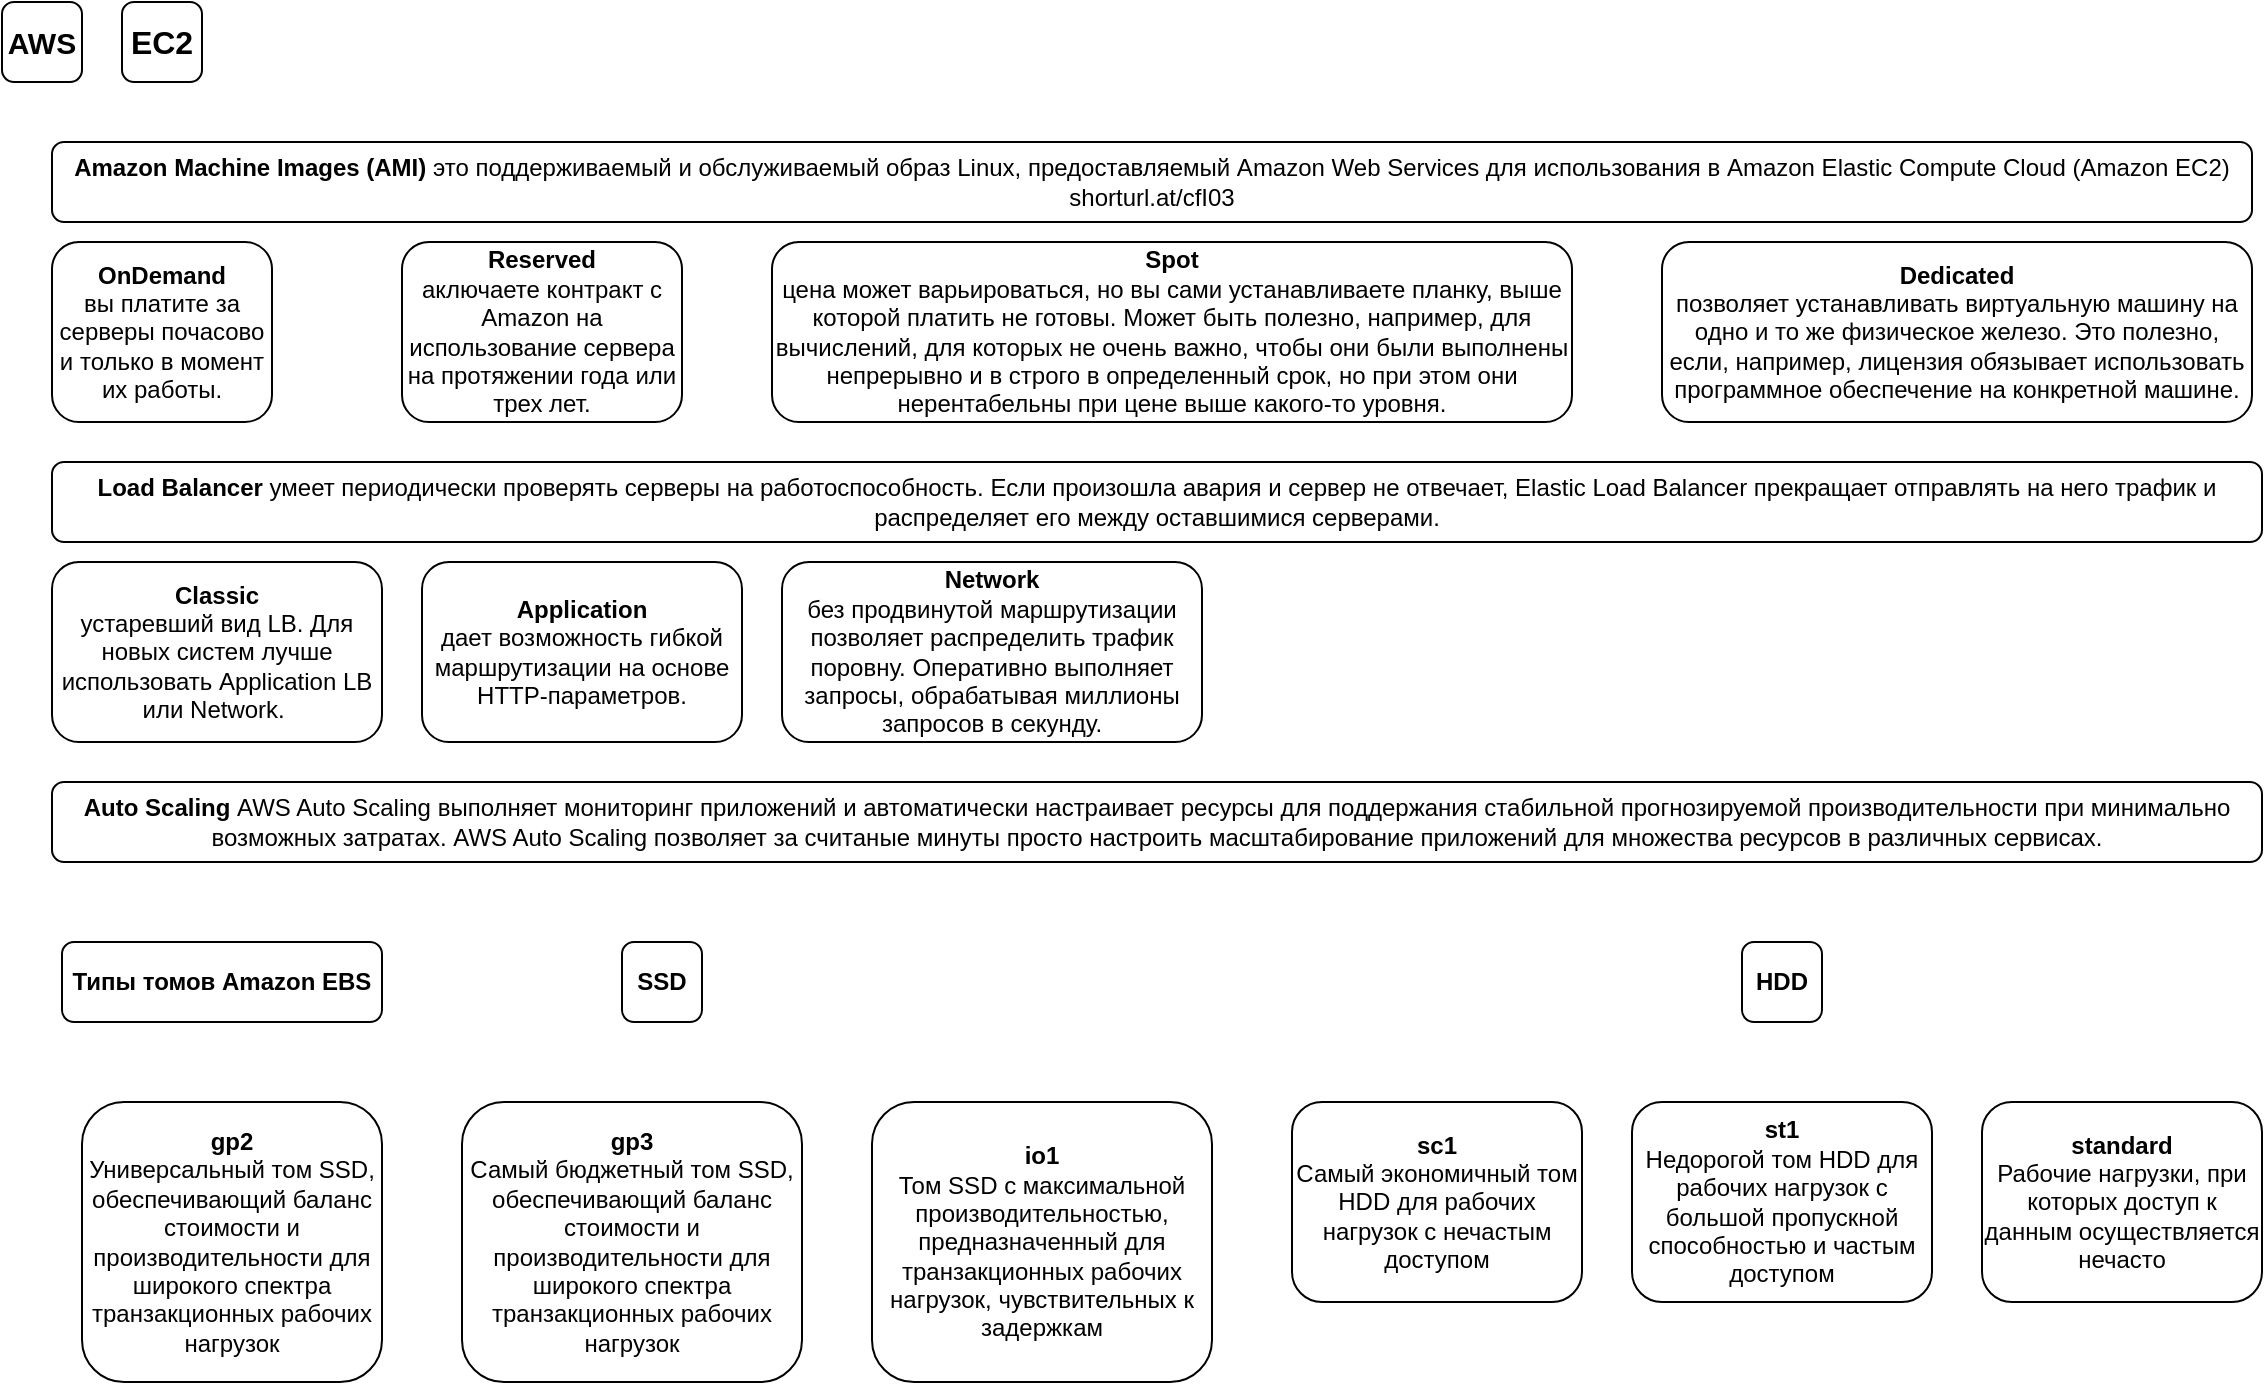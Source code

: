 <mxfile version="19.0.3" type="device"><diagram id="SJNSUkmm5a9lEKPWO4Ft" name="Страница 1"><mxGraphModel dx="1673" dy="1065" grid="1" gridSize="10" guides="1" tooltips="1" connect="1" arrows="1" fold="1" page="1" pageScale="1" pageWidth="1169" pageHeight="827" math="0" shadow="0"><root><mxCell id="0"/><mxCell id="1" parent="0"/><mxCell id="pGJoLBM2yQBa4569iHwK-1" value="AWS" style="rounded=1;whiteSpace=wrap;html=1;fontStyle=1;fontSize=15;" vertex="1" parent="1"><mxGeometry x="10" y="10" width="40" height="40" as="geometry"/></mxCell><mxCell id="pGJoLBM2yQBa4569iHwK-2" value="&lt;b&gt;st1&lt;/b&gt;&lt;br&gt;&#9;&#9;&#9;&#9;Недорогой том HDD для рабочих нагрузок с большой пропускной способностью и частым доступом" style="rounded=1;whiteSpace=wrap;html=1;" vertex="1" parent="1"><mxGeometry x="825" y="560" width="150" height="100" as="geometry"/></mxCell><mxCell id="pGJoLBM2yQBa4569iHwK-3" value="&lt;b&gt;sc1&lt;/b&gt;&lt;br&gt;&#9;&#9;&#9;&#9;Самый экономичный том HDD для рабочих нагрузок с нечастым доступом" style="rounded=1;whiteSpace=wrap;html=1;" vertex="1" parent="1"><mxGeometry x="655" y="560" width="145" height="100" as="geometry"/></mxCell><mxCell id="pGJoLBM2yQBa4569iHwK-4" value="HDD" style="rounded=1;whiteSpace=wrap;html=1;fontStyle=1" vertex="1" parent="1"><mxGeometry x="880" y="480" width="40" height="40" as="geometry"/></mxCell><mxCell id="pGJoLBM2yQBa4569iHwK-5" value="&lt;b&gt;io1&lt;/b&gt;&lt;br&gt;&#9;&#9;&#9;&#9;Том SSD с максимальной производительностью, предназначенный для транзакционных рабочих нагрузок, чувствительных к задержкам" style="rounded=1;whiteSpace=wrap;html=1;" vertex="1" parent="1"><mxGeometry x="445" y="560" width="170" height="140" as="geometry"/></mxCell><mxCell id="pGJoLBM2yQBa4569iHwK-6" value="&lt;b&gt;gp3&lt;br&gt;&lt;/b&gt;&#9;&#9;&#9;&#9;Самый бюджетный том SSD, обеспечивающий баланс стоимости и производительности для широкого спектра транзакционных рабочих нагрузок" style="rounded=1;whiteSpace=wrap;html=1;" vertex="1" parent="1"><mxGeometry x="240" y="560" width="170" height="140" as="geometry"/></mxCell><mxCell id="pGJoLBM2yQBa4569iHwK-7" value="&lt;b&gt;gp2&lt;/b&gt;&lt;br&gt;&#9;&#9;&#9;&#9;Универсальный том SSD, обеспечивающий баланс стоимости и производительности для широкого спектра транзакционных рабочих нагрузок" style="rounded=1;whiteSpace=wrap;html=1;" vertex="1" parent="1"><mxGeometry x="50" y="560" width="150" height="140" as="geometry"/></mxCell><mxCell id="pGJoLBM2yQBa4569iHwK-8" value="SSD" style="rounded=1;whiteSpace=wrap;html=1;fontStyle=1" vertex="1" parent="1"><mxGeometry x="320" y="480" width="40" height="40" as="geometry"/></mxCell><mxCell id="pGJoLBM2yQBa4569iHwK-9" value="Типы томов Amazon EBS" style="rounded=1;whiteSpace=wrap;html=1;fontStyle=1" vertex="1" parent="1"><mxGeometry x="40" y="480" width="160" height="40" as="geometry"/></mxCell><mxCell id="pGJoLBM2yQBa4569iHwK-10" value="&lt;div&gt;&lt;b&gt;Auto Scaling&amp;nbsp;&lt;/b&gt;&lt;span style=&quot;background-color: initial;&quot;&gt;AWS Auto Scaling выполняет мониторинг приложений и автоматически настраивает ресурсы для поддержания стабильной прогнозируемой производительности при минимально возможных затратах. AWS Auto Scaling позволяет за считаные минуты просто настроить масштабирование приложений для множества ресурсов в различных сервисах.&lt;/span&gt;&lt;/div&gt;" style="rounded=1;whiteSpace=wrap;html=1;" vertex="1" parent="1"><mxGeometry x="35" y="400" width="1105" height="40" as="geometry"/></mxCell><mxCell id="pGJoLBM2yQBa4569iHwK-11" value="&lt;div&gt;&lt;b&gt;Classic&lt;/b&gt;&lt;/div&gt;&lt;div&gt;&lt;span style=&quot;&quot;&gt;&#9;&#9;&#9;&lt;/span&gt; устаревший вид LB. Для новых систем лучше использовать Application LB или Network.&amp;nbsp;&lt;/div&gt;" style="rounded=1;whiteSpace=wrap;html=1;" vertex="1" parent="1"><mxGeometry x="35" y="290" width="165" height="90" as="geometry"/></mxCell><mxCell id="pGJoLBM2yQBa4569iHwK-12" value="&lt;div&gt;&lt;b&gt;Network&lt;/b&gt;&lt;/div&gt;&lt;div&gt;&lt;span style=&quot;&quot;&gt;&#9;&#9;&#9;&lt;/span&gt;без продвинутой маршрутизации позволяет распределить трафик поровну. Оперативно выполняет запросы, обрабатывая миллионы запросов в секунду.&lt;/div&gt;" style="rounded=1;whiteSpace=wrap;html=1;" vertex="1" parent="1"><mxGeometry x="400" y="290" width="210" height="90" as="geometry"/></mxCell><mxCell id="pGJoLBM2yQBa4569iHwK-13" value="&lt;div&gt;&lt;b&gt;Application&lt;/b&gt;&lt;/div&gt;&lt;div&gt;&lt;span style=&quot;&quot;&gt;&#9;&#9;&#9;&lt;/span&gt;дает возможность гибкой маршрутизации на основе HTTP-параметров.&lt;/div&gt;" style="rounded=1;whiteSpace=wrap;html=1;" vertex="1" parent="1"><mxGeometry x="220" y="290" width="160" height="90" as="geometry"/></mxCell><mxCell id="pGJoLBM2yQBa4569iHwK-14" value="&lt;div&gt;&lt;b&gt;Load Balancer&amp;nbsp;&lt;/b&gt;&lt;span style=&quot;background-color: initial;&quot;&gt;умеет периодически проверять серверы на работоспособность. Если произошла авария и сервер не отвечает, Elastic Load Balancer прекращает отправлять на него трафик и распределяет его между оставшимися серверами.&lt;/span&gt;&lt;/div&gt;" style="rounded=1;whiteSpace=wrap;html=1;" vertex="1" parent="1"><mxGeometry x="35" y="240" width="1105" height="40" as="geometry"/></mxCell><mxCell id="pGJoLBM2yQBa4569iHwK-15" value="&lt;div&gt;&lt;b&gt;Dedicated&lt;/b&gt;&lt;/div&gt;&lt;div&gt;&lt;span style=&quot;&quot;&gt;&#9;&#9;&#9;&lt;/span&gt;позволяет устанавливать виртуальную машину на одно и то же физическое железо. Это полезно, если, например, лицензия обязывает использовать программное обеспечение на конкретной машине.&lt;/div&gt;" style="rounded=1;whiteSpace=wrap;html=1;" vertex="1" parent="1"><mxGeometry x="840" y="130" width="295" height="90" as="geometry"/></mxCell><mxCell id="pGJoLBM2yQBa4569iHwK-16" value="&lt;div&gt;&lt;b&gt;Spot&lt;/b&gt;&lt;/div&gt;&lt;div&gt;&lt;span style=&quot;&quot;&gt;&#9;&#9;&#9;&lt;/span&gt; цена может варьироваться, но вы сами устанавливаете планку, выше которой платить не готовы. Может быть полезно, например, для вычислений, для которых не очень важно, чтобы они были выполнены непрерывно и в строго в определенный срок, но при этом они нерентабельны при цене выше какого-то уровня.&lt;/div&gt;" style="rounded=1;whiteSpace=wrap;html=1;" vertex="1" parent="1"><mxGeometry x="395" y="130" width="400" height="90" as="geometry"/></mxCell><mxCell id="pGJoLBM2yQBa4569iHwK-17" value="&lt;div&gt;&lt;b&gt;Reserved&lt;/b&gt;&lt;/div&gt;&lt;div&gt;&lt;span style=&quot;&quot;&gt;&#9;&#9;&#9;&lt;/span&gt;аключаете контракт с Amazon на использование сервера на протяжении года или трех лет.&lt;/div&gt;" style="rounded=1;whiteSpace=wrap;html=1;" vertex="1" parent="1"><mxGeometry x="210" y="130" width="140" height="90" as="geometry"/></mxCell><mxCell id="pGJoLBM2yQBa4569iHwK-18" value="&lt;b&gt;OnDemand&lt;br&gt;&lt;/b&gt;&#9;&#9;&#9;вы платите за серверы почасово и только в момент их работы." style="rounded=1;whiteSpace=wrap;html=1;" vertex="1" parent="1"><mxGeometry x="35" y="130" width="110" height="90" as="geometry"/></mxCell><mxCell id="pGJoLBM2yQBa4569iHwK-19" value="&lt;div&gt;&lt;b&gt;Amazon Machine Images (AMI)&amp;nbsp;&lt;/b&gt;&lt;span style=&quot;background-color: initial;&quot;&gt;это поддерживаемый и обслуживаемый образ Linux, предоставляемый Amazon Web Services для использования в Amazon Elastic Compute Cloud (Amazon EC2)&lt;/span&gt;&lt;/div&gt;&lt;div&gt;&lt;span style=&quot;&quot;&gt;&#9;&#9;&lt;/span&gt;shorturl.at/cfI03&lt;/div&gt;" style="rounded=1;whiteSpace=wrap;html=1;" vertex="1" parent="1"><mxGeometry x="35" y="80" width="1100" height="40" as="geometry"/></mxCell><mxCell id="pGJoLBM2yQBa4569iHwK-20" value="EC2" style="rounded=1;whiteSpace=wrap;html=1;fontStyle=1;fontSize=16;" vertex="1" parent="1"><mxGeometry x="70" y="10" width="40" height="40" as="geometry"/></mxCell><mxCell id="pGJoLBM2yQBa4569iHwK-21" value="&lt;b&gt;standard&lt;/b&gt;&lt;br&gt;&#9;&#9;&#9;&#9;Рабочие нагрузки, при которых доступ к данным осуществляется нечасто" style="rounded=1;whiteSpace=wrap;html=1;" vertex="1" parent="1"><mxGeometry x="1000" y="560" width="140" height="100" as="geometry"/></mxCell></root></mxGraphModel></diagram></mxfile>